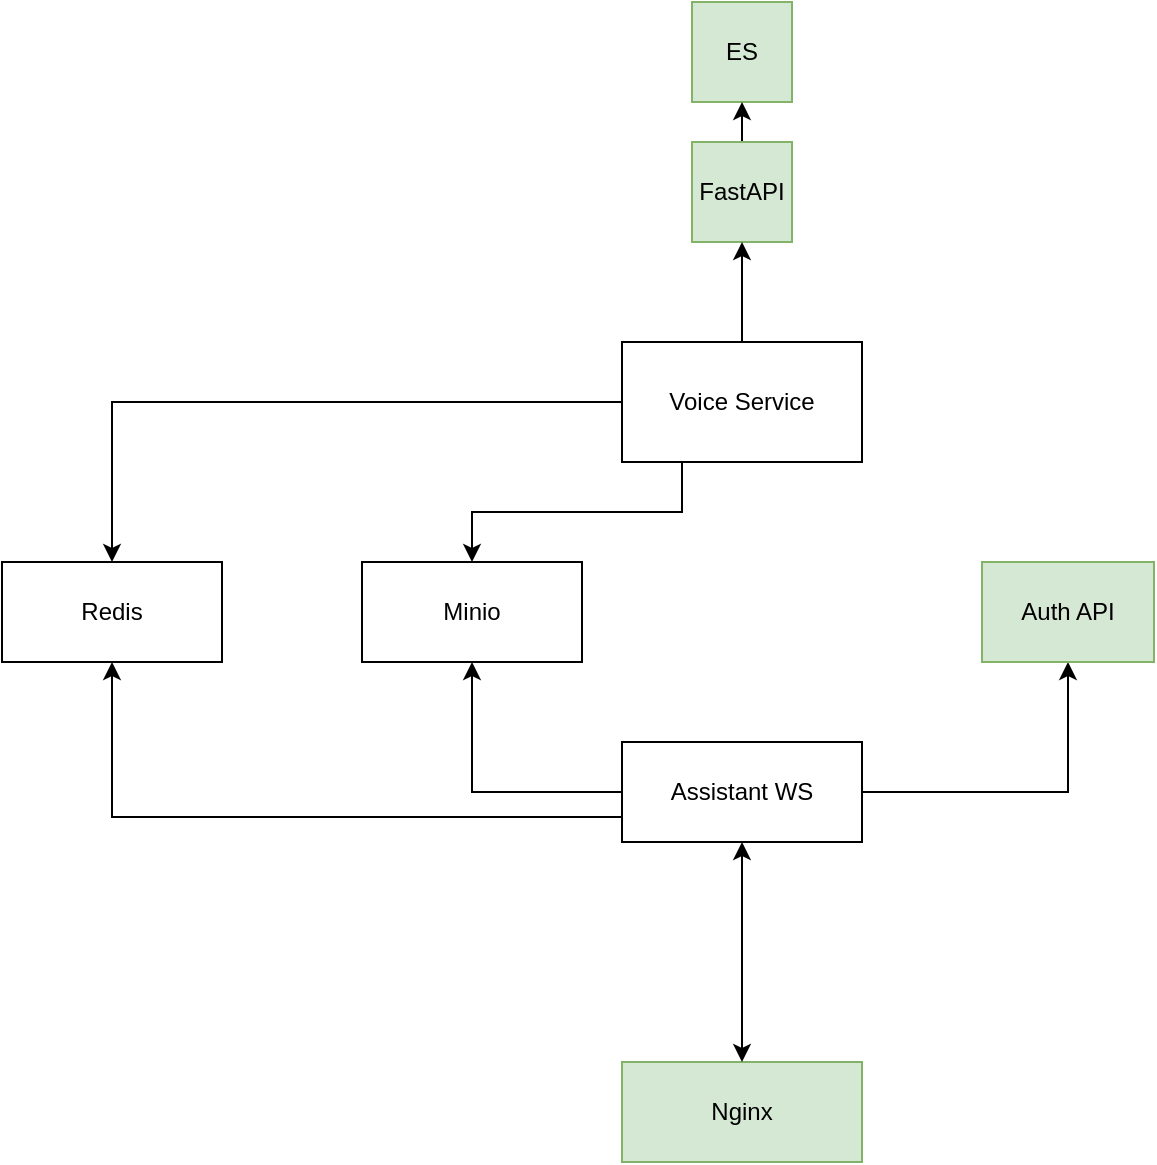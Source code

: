 <mxfile version="20.5.3" type="github">
  <diagram id="Ix7QWcQuGPu8SkgUfga9" name="Страница 1">
    <mxGraphModel dx="1422" dy="762" grid="1" gridSize="10" guides="1" tooltips="1" connect="1" arrows="1" fold="1" page="1" pageScale="1" pageWidth="827" pageHeight="1169" math="0" shadow="0">
      <root>
        <mxCell id="0" />
        <mxCell id="1" parent="0" />
        <mxCell id="u7zNJJLeJ_4J5_nsvkjZ-1" value="ES" style="rounded=0;whiteSpace=wrap;html=1;fillColor=#d5e8d4;strokeColor=#82b366;" parent="1" vertex="1">
          <mxGeometry x="565" y="230" width="50" height="50" as="geometry" />
        </mxCell>
        <mxCell id="u7zNJJLeJ_4J5_nsvkjZ-43" style="edgeStyle=orthogonalEdgeStyle;rounded=0;orthogonalLoop=1;jettySize=auto;html=1;exitX=0.5;exitY=0;exitDx=0;exitDy=0;entryX=0.5;entryY=1;entryDx=0;entryDy=0;fontFamily=Helvetica;fontSize=12;fontColor=default;" parent="1" source="u7zNJJLeJ_4J5_nsvkjZ-3" target="u7zNJJLeJ_4J5_nsvkjZ-1" edge="1">
          <mxGeometry relative="1" as="geometry" />
        </mxCell>
        <mxCell id="u7zNJJLeJ_4J5_nsvkjZ-3" value="FastAPI" style="rounded=0;whiteSpace=wrap;html=1;fillColor=#d5e8d4;strokeColor=#82b366;" parent="1" vertex="1">
          <mxGeometry x="565" y="300" width="50" height="50" as="geometry" />
        </mxCell>
        <mxCell id="u7zNJJLeJ_4J5_nsvkjZ-34" style="edgeStyle=orthogonalEdgeStyle;rounded=0;orthogonalLoop=1;jettySize=auto;html=1;exitX=0;exitY=0.5;exitDx=0;exitDy=0;entryX=0.5;entryY=1;entryDx=0;entryDy=0;fontFamily=Helvetica;fontSize=12;fontColor=default;" parent="1" source="u7zNJJLeJ_4J5_nsvkjZ-5" target="u7zNJJLeJ_4J5_nsvkjZ-28" edge="1">
          <mxGeometry relative="1" as="geometry" />
        </mxCell>
        <mxCell id="u7zNJJLeJ_4J5_nsvkjZ-40" style="edgeStyle=orthogonalEdgeStyle;rounded=0;orthogonalLoop=1;jettySize=auto;html=1;exitX=0;exitY=0.75;exitDx=0;exitDy=0;entryX=0.5;entryY=1;entryDx=0;entryDy=0;fontFamily=Helvetica;fontSize=12;fontColor=default;" parent="1" source="u7zNJJLeJ_4J5_nsvkjZ-5" target="u7zNJJLeJ_4J5_nsvkjZ-33" edge="1">
          <mxGeometry relative="1" as="geometry" />
        </mxCell>
        <mxCell id="u7zNJJLeJ_4J5_nsvkjZ-41" style="edgeStyle=orthogonalEdgeStyle;rounded=0;orthogonalLoop=1;jettySize=auto;html=1;exitX=1;exitY=0.5;exitDx=0;exitDy=0;entryX=0.5;entryY=1;entryDx=0;entryDy=0;fontFamily=Helvetica;fontSize=12;fontColor=default;" parent="1" source="u7zNJJLeJ_4J5_nsvkjZ-5" target="u7zNJJLeJ_4J5_nsvkjZ-11" edge="1">
          <mxGeometry relative="1" as="geometry" />
        </mxCell>
        <mxCell id="u7zNJJLeJ_4J5_nsvkjZ-5" value="Assistant WS" style="rounded=0;whiteSpace=wrap;html=1;" parent="1" vertex="1">
          <mxGeometry x="530" y="600" width="120" height="50" as="geometry" />
        </mxCell>
        <mxCell id="u7zNJJLeJ_4J5_nsvkjZ-10" value="Nginx" style="rounded=0;whiteSpace=wrap;html=1;strokeColor=#82b366;fontFamily=Helvetica;fontSize=12;fillColor=#d5e8d4;" parent="1" vertex="1">
          <mxGeometry x="530" y="760" width="120" height="50" as="geometry" />
        </mxCell>
        <mxCell id="u7zNJJLeJ_4J5_nsvkjZ-11" value="Auth API" style="rounded=0;whiteSpace=wrap;html=1;strokeColor=#82b366;fontFamily=Helvetica;fontSize=12;fillColor=#d5e8d4;" parent="1" vertex="1">
          <mxGeometry x="710" y="510" width="86" height="50" as="geometry" />
        </mxCell>
        <mxCell id="u7zNJJLeJ_4J5_nsvkjZ-35" style="edgeStyle=orthogonalEdgeStyle;rounded=0;orthogonalLoop=1;jettySize=auto;html=1;exitX=0.25;exitY=1;exitDx=0;exitDy=0;entryX=0.5;entryY=0;entryDx=0;entryDy=0;fontFamily=Helvetica;fontSize=12;fontColor=default;" parent="1" source="u7zNJJLeJ_4J5_nsvkjZ-25" target="u7zNJJLeJ_4J5_nsvkjZ-28" edge="1">
          <mxGeometry relative="1" as="geometry" />
        </mxCell>
        <mxCell id="u7zNJJLeJ_4J5_nsvkjZ-39" style="edgeStyle=orthogonalEdgeStyle;rounded=0;orthogonalLoop=1;jettySize=auto;html=1;exitX=0;exitY=0.5;exitDx=0;exitDy=0;entryX=0.5;entryY=0;entryDx=0;entryDy=0;fontFamily=Helvetica;fontSize=12;fontColor=default;" parent="1" source="u7zNJJLeJ_4J5_nsvkjZ-25" target="u7zNJJLeJ_4J5_nsvkjZ-33" edge="1">
          <mxGeometry relative="1" as="geometry" />
        </mxCell>
        <mxCell id="u7zNJJLeJ_4J5_nsvkjZ-42" style="edgeStyle=orthogonalEdgeStyle;rounded=0;orthogonalLoop=1;jettySize=auto;html=1;exitX=0.5;exitY=0;exitDx=0;exitDy=0;fontFamily=Helvetica;fontSize=12;fontColor=default;" parent="1" source="u7zNJJLeJ_4J5_nsvkjZ-25" target="u7zNJJLeJ_4J5_nsvkjZ-3" edge="1">
          <mxGeometry relative="1" as="geometry" />
        </mxCell>
        <mxCell id="u7zNJJLeJ_4J5_nsvkjZ-25" value="Voice Service" style="rounded=0;whiteSpace=wrap;html=1;strokeColor=default;fontFamily=Helvetica;fontSize=12;fontColor=default;fillColor=default;" parent="1" vertex="1">
          <mxGeometry x="530" y="400" width="120" height="60" as="geometry" />
        </mxCell>
        <mxCell id="u7zNJJLeJ_4J5_nsvkjZ-28" value="Minio" style="rounded=0;whiteSpace=wrap;html=1;strokeColor=default;fontFamily=Helvetica;fontSize=12;fontColor=default;fillColor=default;" parent="1" vertex="1">
          <mxGeometry x="400" y="510" width="110" height="50" as="geometry" />
        </mxCell>
        <mxCell id="u7zNJJLeJ_4J5_nsvkjZ-33" value="Redis" style="rounded=0;whiteSpace=wrap;html=1;strokeColor=default;fontFamily=Helvetica;fontSize=12;fontColor=default;fillColor=default;" parent="1" vertex="1">
          <mxGeometry x="220" y="510" width="110" height="50" as="geometry" />
        </mxCell>
        <mxCell id="A7L_TqZQ5Q1wADwV6mf0-1" value="" style="endArrow=classic;startArrow=classic;html=1;rounded=0;entryX=0.5;entryY=1;entryDx=0;entryDy=0;" edge="1" parent="1" source="u7zNJJLeJ_4J5_nsvkjZ-10" target="u7zNJJLeJ_4J5_nsvkjZ-5">
          <mxGeometry width="50" height="50" relative="1" as="geometry">
            <mxPoint x="565" y="730" as="sourcePoint" />
            <mxPoint x="615" y="680" as="targetPoint" />
            <Array as="points" />
          </mxGeometry>
        </mxCell>
      </root>
    </mxGraphModel>
  </diagram>
</mxfile>
